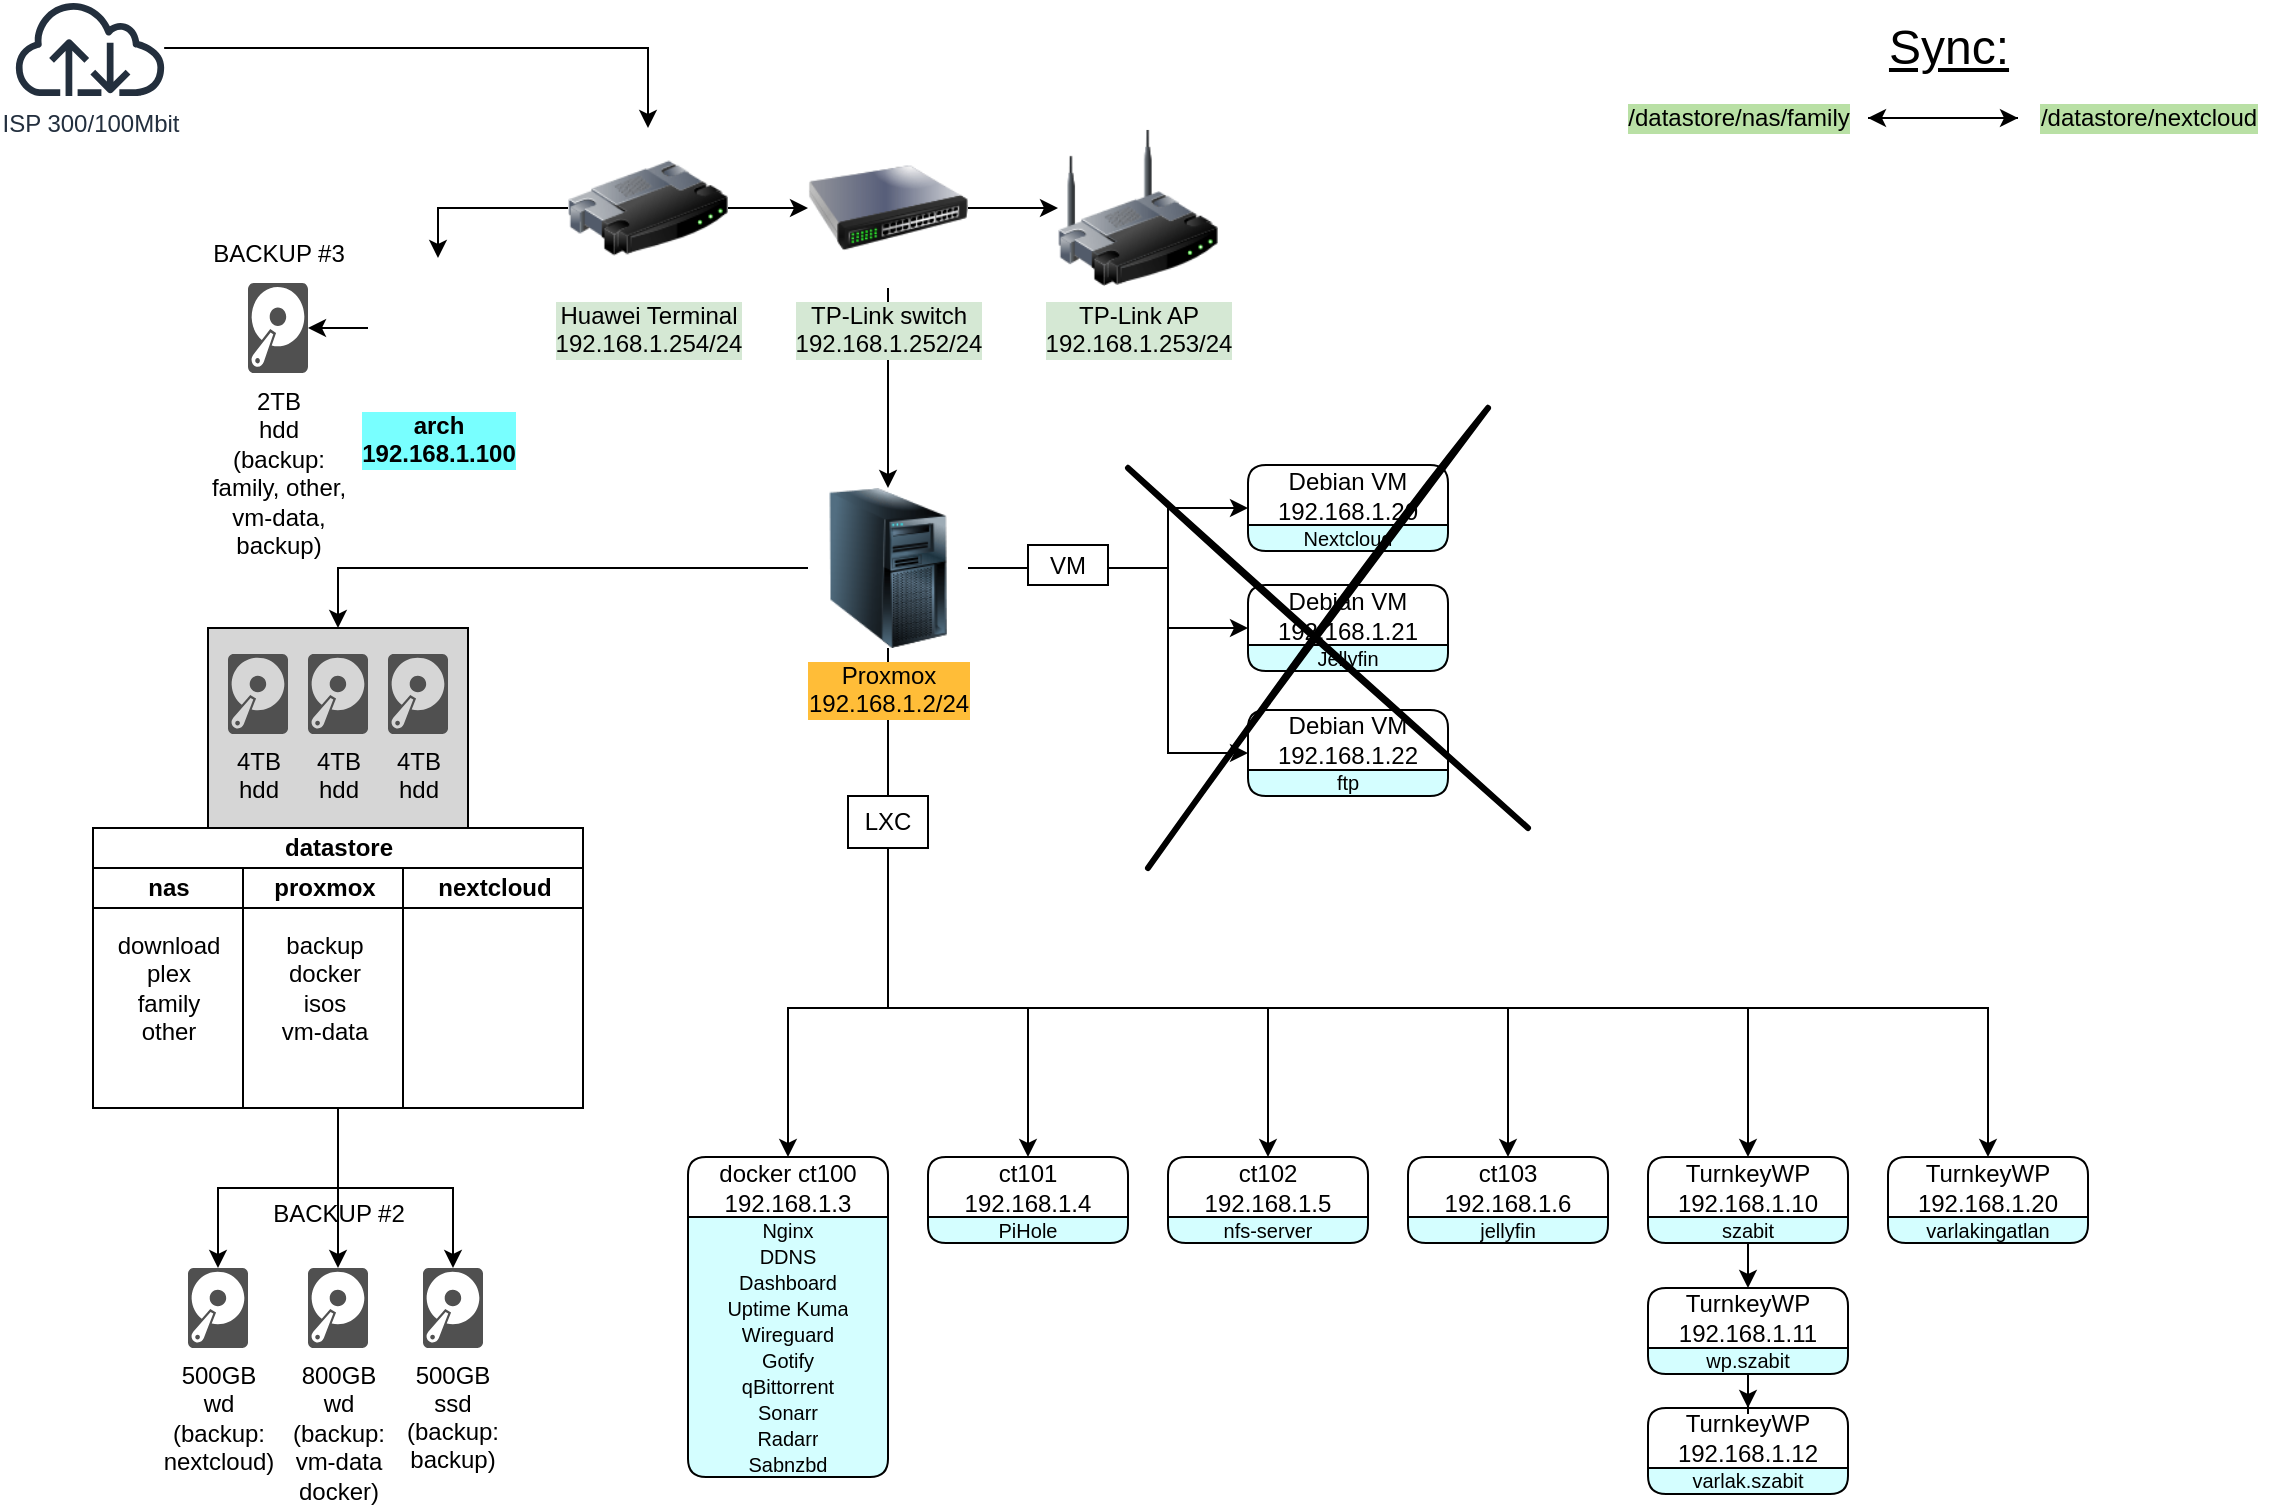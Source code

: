 <mxfile version="21.3.0" type="github">
  <diagram name="Page-1" id="GawN0sBzUaCXgQbSJTzt">
    <mxGraphModel dx="1434" dy="790" grid="1" gridSize="10" guides="1" tooltips="1" connect="1" arrows="1" fold="1" page="1" pageScale="1" pageWidth="1169" pageHeight="827" math="0" shadow="0">
      <root>
        <mxCell id="0" />
        <mxCell id="1" parent="0" />
        <mxCell id="Fs72LVVjV9bSrvQO9REc-50" value="" style="rounded=0;whiteSpace=wrap;html=1;fillColor=#D6D6D6;direction=east;" parent="1" vertex="1">
          <mxGeometry x="120" y="330" width="130" height="100" as="geometry" />
        </mxCell>
        <mxCell id="Fs72LVVjV9bSrvQO9REc-9" value="&lt;div&gt;4TB&lt;/div&gt;&lt;div&gt;hdd&lt;br&gt;&lt;/div&gt;" style="sketch=0;pointerEvents=1;shadow=0;dashed=0;html=1;strokeColor=none;fillColor=#505050;labelPosition=center;verticalLabelPosition=bottom;verticalAlign=top;outlineConnect=0;align=center;shape=mxgraph.office.devices.hard_disk;direction=east;" parent="1" vertex="1">
          <mxGeometry x="130" y="343" width="30" height="40" as="geometry" />
        </mxCell>
        <mxCell id="Fs72LVVjV9bSrvQO9REc-11" value="&lt;div&gt;4TB&lt;/div&gt;&lt;div&gt;hdd&lt;br&gt;&lt;/div&gt;" style="sketch=0;pointerEvents=1;shadow=0;dashed=0;html=1;strokeColor=none;fillColor=#505050;labelPosition=center;verticalLabelPosition=bottom;verticalAlign=top;outlineConnect=0;align=center;shape=mxgraph.office.devices.hard_disk;direction=east;" parent="1" vertex="1">
          <mxGeometry x="170" y="343" width="30" height="40" as="geometry" />
        </mxCell>
        <mxCell id="Fs72LVVjV9bSrvQO9REc-12" value="&lt;div&gt;4TB&lt;/div&gt;&lt;div&gt;hdd&lt;/div&gt;" style="sketch=0;pointerEvents=1;shadow=0;dashed=0;html=1;strokeColor=none;fillColor=#505050;labelPosition=center;verticalLabelPosition=bottom;verticalAlign=top;outlineConnect=0;align=center;shape=mxgraph.office.devices.hard_disk;direction=east;" parent="1" vertex="1">
          <mxGeometry x="210" y="343" width="30" height="40" as="geometry" />
        </mxCell>
        <mxCell id="Fs72LVVjV9bSrvQO9REc-13" value="500GB&#xa;ssd &#xa;(backup:&#xa;backup)" style="sketch=0;pointerEvents=1;shadow=0;dashed=0;strokeColor=none;fillColor=#505050;labelPosition=center;verticalLabelPosition=bottom;verticalAlign=top;outlineConnect=0;align=center;shape=mxgraph.office.devices.hard_disk;direction=east;" parent="1" vertex="1">
          <mxGeometry x="227.5" y="650" width="30" height="40" as="geometry" />
        </mxCell>
        <mxCell id="Fs72LVVjV9bSrvQO9REc-14" value="&lt;div&gt;500GB&lt;/div&gt;&lt;div&gt;wd&lt;br&gt;&lt;/div&gt;&lt;div&gt;(backup: &lt;br&gt;&lt;/div&gt;&lt;div&gt;nextcloud)&lt;br&gt;&lt;/div&gt;" style="sketch=0;pointerEvents=1;shadow=0;dashed=0;html=1;strokeColor=none;fillColor=#505050;labelPosition=center;verticalLabelPosition=bottom;verticalAlign=top;outlineConnect=0;align=center;shape=mxgraph.office.devices.hard_disk;" parent="1" vertex="1">
          <mxGeometry x="110" y="650" width="30" height="40" as="geometry" />
        </mxCell>
        <mxCell id="fxr6Ct1nMl8JVyecD1b2-149" style="edgeStyle=orthogonalEdgeStyle;rounded=0;orthogonalLoop=1;jettySize=auto;html=1;" parent="1" source="Fs72LVVjV9bSrvQO9REc-26" target="Fs72LVVjV9bSrvQO9REc-14" edge="1">
          <mxGeometry relative="1" as="geometry" />
        </mxCell>
        <mxCell id="fxr6Ct1nMl8JVyecD1b2-150" style="edgeStyle=orthogonalEdgeStyle;rounded=0;orthogonalLoop=1;jettySize=auto;html=1;" parent="1" source="Fs72LVVjV9bSrvQO9REc-26" target="Fs72LVVjV9bSrvQO9REc-13" edge="1">
          <mxGeometry relative="1" as="geometry" />
        </mxCell>
        <mxCell id="fxr6Ct1nMl8JVyecD1b2-151" style="edgeStyle=orthogonalEdgeStyle;rounded=0;orthogonalLoop=1;jettySize=auto;html=1;" parent="1" source="Fs72LVVjV9bSrvQO9REc-26" target="tln2pNOTJKCZgoth8Ehh-34" edge="1">
          <mxGeometry relative="1" as="geometry" />
        </mxCell>
        <mxCell id="Fs72LVVjV9bSrvQO9REc-26" value="datastore" style="swimlane;childLayout=stackLayout;resizeParent=1;resizeParentMax=0;startSize=20;html=1;direction=east;" parent="1" vertex="1">
          <mxGeometry x="62.5" y="430" width="245.0" height="140" as="geometry" />
        </mxCell>
        <mxCell id="Fs72LVVjV9bSrvQO9REc-27" value="nas" style="swimlane;startSize=20;html=1;direction=east;" parent="Fs72LVVjV9bSrvQO9REc-26" vertex="1">
          <mxGeometry y="20" width="75.0" height="120" as="geometry" />
        </mxCell>
        <mxCell id="Fs72LVVjV9bSrvQO9REc-32" value="&lt;div&gt;download&lt;/div&gt;&lt;div&gt;plex&lt;/div&gt;&lt;div&gt;family&lt;/div&gt;&lt;div&gt;other&lt;br&gt;&lt;/div&gt;" style="text;html=1;align=center;verticalAlign=middle;resizable=0;points=[];autosize=1;strokeColor=none;fillColor=none;" parent="Fs72LVVjV9bSrvQO9REc-27" vertex="1">
          <mxGeometry x="2.5" y="25" width="70" height="70" as="geometry" />
        </mxCell>
        <mxCell id="Fs72LVVjV9bSrvQO9REc-28" value="proxmox" style="swimlane;startSize=20;html=1;direction=east;" parent="Fs72LVVjV9bSrvQO9REc-26" vertex="1">
          <mxGeometry x="75.0" y="20" width="80" height="120" as="geometry">
            <mxRectangle x="75.0" y="20" width="40" height="160" as="alternateBounds" />
          </mxGeometry>
        </mxCell>
        <mxCell id="Fs72LVVjV9bSrvQO9REc-31" value="&lt;div&gt;backup&lt;/div&gt;&lt;div&gt;docker&lt;/div&gt;&lt;div&gt;isos&lt;/div&gt;&lt;div&gt;vm-data&lt;br&gt;&lt;/div&gt;" style="text;html=1;align=center;verticalAlign=middle;resizable=0;points=[];autosize=1;strokeColor=none;fillColor=none;" parent="Fs72LVVjV9bSrvQO9REc-28" vertex="1">
          <mxGeometry x="5.0" y="25" width="70" height="70" as="geometry" />
        </mxCell>
        <mxCell id="Fs72LVVjV9bSrvQO9REc-29" value="nextcloud" style="swimlane;startSize=20;html=1;direction=east;" parent="Fs72LVVjV9bSrvQO9REc-26" vertex="1">
          <mxGeometry x="155.0" y="20" width="90" height="120" as="geometry">
            <mxRectangle x="240" y="20" width="40" height="160" as="alternateBounds" />
          </mxGeometry>
        </mxCell>
        <mxCell id="Fs72LVVjV9bSrvQO9REc-48" value="&lt;div&gt;2TB&lt;/div&gt;&lt;div&gt;hdd&lt;br&gt;&lt;/div&gt;&lt;div&gt;(backup:&lt;/div&gt;&lt;div&gt;family, other,&lt;/div&gt;&lt;div&gt;vm-data,&lt;/div&gt;&lt;div&gt;backup)&lt;br&gt;&lt;/div&gt;" style="sketch=0;pointerEvents=1;shadow=0;dashed=0;html=1;strokeColor=none;fillColor=#505050;labelPosition=center;verticalLabelPosition=bottom;verticalAlign=top;outlineConnect=0;align=center;shape=mxgraph.office.devices.hard_disk;" parent="1" vertex="1">
          <mxGeometry x="140" y="157.5" width="30" height="45" as="geometry" />
        </mxCell>
        <mxCell id="tln2pNOTJKCZgoth8Ehh-21" style="edgeStyle=orthogonalEdgeStyle;rounded=0;orthogonalLoop=1;jettySize=auto;html=1;entryX=0.5;entryY=0;entryDx=0;entryDy=0;" parent="1" source="tln2pNOTJKCZgoth8Ehh-8" target="tln2pNOTJKCZgoth8Ehh-18" edge="1">
          <mxGeometry relative="1" as="geometry">
            <mxPoint x="680" y="180" as="targetPoint" />
          </mxGeometry>
        </mxCell>
        <mxCell id="tln2pNOTJKCZgoth8Ehh-56" style="edgeStyle=orthogonalEdgeStyle;rounded=0;orthogonalLoop=1;jettySize=auto;html=1;entryX=0;entryY=0.5;entryDx=0;entryDy=0;" parent="1" source="tln2pNOTJKCZgoth8Ehh-8" target="tln2pNOTJKCZgoth8Ehh-10" edge="1">
          <mxGeometry relative="1" as="geometry" />
        </mxCell>
        <mxCell id="tln2pNOTJKCZgoth8Ehh-8" value="&lt;div&gt;Huawei Terminal&lt;/div&gt;&lt;div&gt;192.168.1.254/24&lt;br&gt;&lt;/div&gt;" style="image;html=1;image=img/lib/clip_art/networking/Router_128x128.png;labelBackgroundColor=#D5E8D4;" parent="1" vertex="1">
          <mxGeometry x="300" y="80" width="80" height="80" as="geometry" />
        </mxCell>
        <mxCell id="tln2pNOTJKCZgoth8Ehh-24" style="edgeStyle=orthogonalEdgeStyle;rounded=0;orthogonalLoop=1;jettySize=auto;html=1;" parent="1" source="tln2pNOTJKCZgoth8Ehh-10" target="tln2pNOTJKCZgoth8Ehh-15" edge="1">
          <mxGeometry relative="1" as="geometry" />
        </mxCell>
        <mxCell id="tln2pNOTJKCZgoth8Ehh-9" value="&lt;div&gt;TP-Link AP&lt;/div&gt;&lt;div&gt;192.168.1.253/24&lt;br&gt;&lt;/div&gt;" style="image;html=1;image=img/lib/clip_art/networking/Wireless_Router_128x128.png;labelBackgroundColor=#D5E8D4;" parent="1" vertex="1">
          <mxGeometry x="545" y="80" width="80" height="80" as="geometry" />
        </mxCell>
        <mxCell id="tln2pNOTJKCZgoth8Ehh-58" style="edgeStyle=orthogonalEdgeStyle;rounded=0;orthogonalLoop=1;jettySize=auto;html=1;entryX=0;entryY=0.5;entryDx=0;entryDy=0;" parent="1" source="tln2pNOTJKCZgoth8Ehh-10" target="tln2pNOTJKCZgoth8Ehh-9" edge="1">
          <mxGeometry relative="1" as="geometry" />
        </mxCell>
        <mxCell id="tln2pNOTJKCZgoth8Ehh-10" value="&lt;div&gt;TP-Link switch&lt;/div&gt;&lt;div&gt;192.168.1.252/24&lt;br&gt;&lt;/div&gt;" style="image;html=1;image=img/lib/clip_art/networking/Switch_128x128.png;labelBackgroundColor=#D5E8D4;" parent="1" vertex="1">
          <mxGeometry x="420" y="80" width="80" height="80" as="geometry" />
        </mxCell>
        <mxCell id="tln2pNOTJKCZgoth8Ehh-25" style="edgeStyle=orthogonalEdgeStyle;rounded=0;orthogonalLoop=1;jettySize=auto;html=1;entryX=0.5;entryY=0;entryDx=0;entryDy=0;" parent="1" source="tln2pNOTJKCZgoth8Ehh-15" target="Fs72LVVjV9bSrvQO9REc-50" edge="1">
          <mxGeometry relative="1" as="geometry">
            <Array as="points">
              <mxPoint x="185" y="300" />
            </Array>
          </mxGeometry>
        </mxCell>
        <mxCell id="fxr6Ct1nMl8JVyecD1b2-109" style="edgeStyle=orthogonalEdgeStyle;rounded=0;orthogonalLoop=1;jettySize=auto;html=1;entryX=0.5;entryY=0;entryDx=0;entryDy=0;" parent="1" source="tln2pNOTJKCZgoth8Ehh-15" target="fxr6Ct1nMl8JVyecD1b2-2" edge="1">
          <mxGeometry relative="1" as="geometry">
            <Array as="points">
              <mxPoint x="460" y="520" />
              <mxPoint x="410" y="520" />
            </Array>
          </mxGeometry>
        </mxCell>
        <mxCell id="fxr6Ct1nMl8JVyecD1b2-110" style="edgeStyle=orthogonalEdgeStyle;rounded=0;orthogonalLoop=1;jettySize=auto;html=1;entryX=0.5;entryY=0;entryDx=0;entryDy=0;" parent="1" source="tln2pNOTJKCZgoth8Ehh-15" target="fxr6Ct1nMl8JVyecD1b2-100" edge="1">
          <mxGeometry relative="1" as="geometry">
            <Array as="points">
              <mxPoint x="460" y="520" />
              <mxPoint x="530" y="520" />
            </Array>
          </mxGeometry>
        </mxCell>
        <mxCell id="fxr6Ct1nMl8JVyecD1b2-111" style="edgeStyle=orthogonalEdgeStyle;rounded=0;orthogonalLoop=1;jettySize=auto;html=1;entryX=0.5;entryY=0;entryDx=0;entryDy=0;" parent="1" source="tln2pNOTJKCZgoth8Ehh-15" target="fxr6Ct1nMl8JVyecD1b2-87" edge="1">
          <mxGeometry relative="1" as="geometry">
            <Array as="points">
              <mxPoint x="460" y="520" />
              <mxPoint x="650" y="520" />
            </Array>
          </mxGeometry>
        </mxCell>
        <mxCell id="fxr6Ct1nMl8JVyecD1b2-112" style="edgeStyle=orthogonalEdgeStyle;rounded=0;orthogonalLoop=1;jettySize=auto;html=1;entryX=0.5;entryY=0;entryDx=0;entryDy=0;" parent="1" source="fxr6Ct1nMl8JVyecD1b2-122" target="fxr6Ct1nMl8JVyecD1b2-68" edge="1">
          <mxGeometry relative="1" as="geometry">
            <Array as="points">
              <mxPoint x="460" y="520" />
              <mxPoint x="890" y="520" />
            </Array>
          </mxGeometry>
        </mxCell>
        <mxCell id="fxr6Ct1nMl8JVyecD1b2-126" style="edgeStyle=orthogonalEdgeStyle;rounded=0;orthogonalLoop=1;jettySize=auto;html=1;entryX=0.5;entryY=0;entryDx=0;entryDy=0;" parent="1" source="tln2pNOTJKCZgoth8Ehh-15" target="fxr6Ct1nMl8JVyecD1b2-72" edge="1">
          <mxGeometry relative="1" as="geometry">
            <Array as="points">
              <mxPoint x="460" y="520" />
              <mxPoint x="1010" y="520" />
            </Array>
          </mxGeometry>
        </mxCell>
        <mxCell id="fxr6Ct1nMl8JVyecD1b2-130" style="edgeStyle=orthogonalEdgeStyle;rounded=0;orthogonalLoop=1;jettySize=auto;html=1;entryX=0;entryY=0.5;entryDx=0;entryDy=0;" parent="1" source="tln2pNOTJKCZgoth8Ehh-15" target="fxr6Ct1nMl8JVyecD1b2-116" edge="1">
          <mxGeometry relative="1" as="geometry">
            <Array as="points">
              <mxPoint x="600" y="300" />
              <mxPoint x="600" y="270" />
            </Array>
          </mxGeometry>
        </mxCell>
        <mxCell id="fxr6Ct1nMl8JVyecD1b2-131" style="edgeStyle=orthogonalEdgeStyle;rounded=0;orthogonalLoop=1;jettySize=auto;html=1;entryX=0;entryY=0.5;entryDx=0;entryDy=0;" parent="1" source="tln2pNOTJKCZgoth8Ehh-15" target="fxr6Ct1nMl8JVyecD1b2-42" edge="1">
          <mxGeometry relative="1" as="geometry">
            <Array as="points">
              <mxPoint x="600" y="300" />
              <mxPoint x="600" y="330" />
            </Array>
          </mxGeometry>
        </mxCell>
        <mxCell id="fxr6Ct1nMl8JVyecD1b2-141" style="edgeStyle=orthogonalEdgeStyle;rounded=0;orthogonalLoop=1;jettySize=auto;html=1;entryX=0;entryY=0.5;entryDx=0;entryDy=0;" parent="1" source="tln2pNOTJKCZgoth8Ehh-15" target="fxr6Ct1nMl8JVyecD1b2-138" edge="1">
          <mxGeometry relative="1" as="geometry">
            <Array as="points">
              <mxPoint x="600" y="300" />
              <mxPoint x="600" y="393" />
            </Array>
          </mxGeometry>
        </mxCell>
        <mxCell id="hygX6IKFytHFEAlB1i6J-7" style="edgeStyle=orthogonalEdgeStyle;rounded=0;orthogonalLoop=1;jettySize=auto;html=1;entryX=0.5;entryY=0;entryDx=0;entryDy=0;" edge="1" parent="1" source="tln2pNOTJKCZgoth8Ehh-15" target="hygX6IKFytHFEAlB1i6J-4">
          <mxGeometry relative="1" as="geometry">
            <Array as="points">
              <mxPoint x="460" y="520" />
              <mxPoint x="770" y="520" />
            </Array>
          </mxGeometry>
        </mxCell>
        <mxCell id="tln2pNOTJKCZgoth8Ehh-15" value="&lt;div&gt;Proxmox&lt;/div&gt;&lt;div&gt;192.168.1.2/24&lt;br&gt;&lt;/div&gt;" style="image;html=1;image=img/lib/clip_art/computers/Server_Tower_128x128.png;labelBackgroundColor=#FFBD38;" parent="1" vertex="1">
          <mxGeometry x="420" y="260" width="80" height="80" as="geometry" />
        </mxCell>
        <mxCell id="tln2pNOTJKCZgoth8Ehh-39" value="" style="edgeStyle=orthogonalEdgeStyle;rounded=0;orthogonalLoop=1;jettySize=auto;html=1;" parent="1" source="tln2pNOTJKCZgoth8Ehh-18" target="Fs72LVVjV9bSrvQO9REc-48" edge="1">
          <mxGeometry relative="1" as="geometry" />
        </mxCell>
        <mxCell id="tln2pNOTJKCZgoth8Ehh-18" value="&lt;div&gt;&lt;b&gt;arch&lt;/b&gt;&lt;/div&gt;&lt;div&gt;&lt;b&gt;192.168.1.100&lt;br&gt;&lt;/b&gt;&lt;/div&gt;" style="shape=image;html=1;verticalAlign=top;verticalLabelPosition=bottom;labelBackgroundColor=#78FFFF;imageAspect=0;aspect=fixed;image=https://cdn0.iconfinder.com/data/icons/icons-unleashed-vol1/128/-desktop.png" parent="1" vertex="1">
          <mxGeometry x="200" y="145" width="70" height="70" as="geometry" />
        </mxCell>
        <mxCell id="tln2pNOTJKCZgoth8Ehh-34" value="&lt;div&gt;800GB&lt;/div&gt;&lt;div&gt;wd&lt;/div&gt;&lt;div&gt;(backup:&lt;/div&gt;&lt;div&gt;vm-data&lt;/div&gt;&lt;div&gt;docker)&lt;br&gt;&lt;/div&gt;" style="sketch=0;pointerEvents=1;shadow=0;dashed=0;html=1;strokeColor=none;fillColor=#505050;labelPosition=center;verticalLabelPosition=bottom;verticalAlign=top;outlineConnect=0;align=center;shape=mxgraph.office.devices.hard_disk;" parent="1" vertex="1">
          <mxGeometry x="170" y="650" width="30" height="40" as="geometry" />
        </mxCell>
        <mxCell id="tln2pNOTJKCZgoth8Ehh-45" value="BACKUP #2" style="text;html=1;align=center;verticalAlign=middle;resizable=0;points=[];autosize=1;strokeColor=none;fillColor=none;" parent="1" vertex="1">
          <mxGeometry x="140" y="607.5" width="90" height="30" as="geometry" />
        </mxCell>
        <mxCell id="tln2pNOTJKCZgoth8Ehh-46" value="BACKUP #3" style="text;html=1;align=center;verticalAlign=middle;resizable=0;points=[];autosize=1;strokeColor=none;fillColor=none;textDirection=ltr;rotation=0;" parent="1" vertex="1">
          <mxGeometry x="110" y="127.5" width="90" height="30" as="geometry" />
        </mxCell>
        <mxCell id="tln2pNOTJKCZgoth8Ehh-51" value="&lt;div style=&quot;font-size: 24px;&quot;&gt;Sync:&lt;/div&gt;" style="text;html=1;align=center;verticalAlign=middle;resizable=0;points=[];autosize=1;strokeColor=none;fillColor=none;fontSize=24;fontStyle=4" parent="1" vertex="1">
          <mxGeometry x="950" y="20" width="80" height="40" as="geometry" />
        </mxCell>
        <mxCell id="tln2pNOTJKCZgoth8Ehh-54" value="" style="edgeStyle=orthogonalEdgeStyle;rounded=0;orthogonalLoop=1;jettySize=auto;html=1;" parent="1" source="tln2pNOTJKCZgoth8Ehh-52" target="tln2pNOTJKCZgoth8Ehh-53" edge="1">
          <mxGeometry relative="1" as="geometry" />
        </mxCell>
        <mxCell id="tln2pNOTJKCZgoth8Ehh-52" value="/datastore/nas/family" style="text;align=center;verticalAlign=middle;resizable=0;points=[];autosize=1;strokeColor=none;fillColor=none;labelBackgroundColor=#B9E0A5;labelBorderColor=none;html=1;" parent="1" vertex="1">
          <mxGeometry x="820" y="60" width="130" height="30" as="geometry" />
        </mxCell>
        <mxCell id="tln2pNOTJKCZgoth8Ehh-55" style="edgeStyle=orthogonalEdgeStyle;rounded=0;orthogonalLoop=1;jettySize=auto;html=1;" parent="1" source="tln2pNOTJKCZgoth8Ehh-53" target="tln2pNOTJKCZgoth8Ehh-52" edge="1">
          <mxGeometry relative="1" as="geometry" />
        </mxCell>
        <mxCell id="tln2pNOTJKCZgoth8Ehh-53" value="/datastore/nextcloud" style="text;html=1;align=center;verticalAlign=middle;resizable=0;points=[];autosize=1;strokeColor=none;fillColor=none;fontColor=#000000;labelBackgroundColor=#B9E0A5;" parent="1" vertex="1">
          <mxGeometry x="1025" y="60" width="130" height="30" as="geometry" />
        </mxCell>
        <mxCell id="fxr6Ct1nMl8JVyecD1b2-2" value="&lt;div style=&quot;&quot;&gt;docker ct100&lt;br&gt;&lt;/div&gt;&lt;div style=&quot;&quot;&gt;&lt;font style=&quot;font-size: 12px;&quot;&gt;192.168.1.3&lt;font style=&quot;font-size: 12px;&quot;&gt;&lt;br&gt;&lt;/font&gt;&lt;/font&gt;&lt;/div&gt;" style="swimlane;fontStyle=0;childLayout=stackLayout;horizontal=1;startSize=30;horizontalStack=0;resizeParent=1;resizeParentMax=0;resizeLast=0;collapsible=1;marginBottom=0;whiteSpace=wrap;html=1;labelBackgroundColor=none;labelBorderColor=none;swimlaneLine=1;strokeColor=default;rounded=1;swimlaneFillColor=#D4FEFF;fillColor=none;glass=0;shadow=0;arcSize=10;" parent="1" vertex="1">
          <mxGeometry x="360" y="594.5" width="100" height="160" as="geometry">
            <mxRectangle x="360" y="594.5" width="100" height="30" as="alternateBounds" />
          </mxGeometry>
        </mxCell>
        <mxCell id="fxr6Ct1nMl8JVyecD1b2-3" value="Nginx" style="text;strokeColor=none;fillColor=none;align=center;verticalAlign=top;spacingLeft=4;spacingRight=4;overflow=hidden;points=[[0,0.5],[1,0.5]];portConstraint=eastwest;rotatable=0;fontSize=10;horizontal=1;labelPosition=center;verticalLabelPosition=top;html=1;whiteSpace=wrap;spacing=9;" parent="fxr6Ct1nMl8JVyecD1b2-2" vertex="1">
          <mxGeometry y="30" width="100" height="13" as="geometry" />
        </mxCell>
        <mxCell id="fxr6Ct1nMl8JVyecD1b2-26" value="DDNS" style="text;strokeColor=none;fillColor=none;align=center;verticalAlign=top;spacingLeft=4;spacingRight=4;overflow=hidden;points=[[0,0.5],[1,0.5]];portConstraint=eastwest;rotatable=0;fontSize=10;horizontal=1;labelPosition=center;verticalLabelPosition=top;html=1;whiteSpace=wrap;spacing=9;" parent="fxr6Ct1nMl8JVyecD1b2-2" vertex="1">
          <mxGeometry y="43" width="100" height="13" as="geometry" />
        </mxCell>
        <mxCell id="fxr6Ct1nMl8JVyecD1b2-21" value="Dashboard" style="text;strokeColor=none;fillColor=none;align=center;verticalAlign=top;spacingLeft=4;spacingRight=4;overflow=hidden;points=[[0,0.5],[1,0.5]];portConstraint=eastwest;rotatable=0;fontSize=10;horizontal=1;labelPosition=center;verticalLabelPosition=top;html=1;whiteSpace=wrap;spacing=9;" parent="fxr6Ct1nMl8JVyecD1b2-2" vertex="1">
          <mxGeometry y="56" width="100" height="13" as="geometry" />
        </mxCell>
        <mxCell id="fxr6Ct1nMl8JVyecD1b2-25" value="Uptime Kuma" style="text;strokeColor=none;fillColor=none;align=center;verticalAlign=top;spacingLeft=4;spacingRight=4;overflow=hidden;points=[[0,0.5],[1,0.5]];portConstraint=eastwest;rotatable=0;fontSize=10;horizontal=1;labelPosition=center;verticalLabelPosition=top;html=1;whiteSpace=wrap;spacing=9;" parent="fxr6Ct1nMl8JVyecD1b2-2" vertex="1">
          <mxGeometry y="69" width="100" height="13" as="geometry" />
        </mxCell>
        <mxCell id="fxr6Ct1nMl8JVyecD1b2-85" value="Wireguard" style="text;strokeColor=none;fillColor=none;align=center;verticalAlign=top;spacingLeft=4;spacingRight=4;overflow=hidden;points=[[0,0.5],[1,0.5]];portConstraint=eastwest;rotatable=0;fontSize=10;horizontal=1;labelPosition=center;verticalLabelPosition=top;html=1;whiteSpace=wrap;spacing=9;" parent="fxr6Ct1nMl8JVyecD1b2-2" vertex="1">
          <mxGeometry y="82" width="100" height="13" as="geometry" />
        </mxCell>
        <mxCell id="fxr6Ct1nMl8JVyecD1b2-24" value="Gotify" style="text;strokeColor=none;fillColor=none;align=center;verticalAlign=top;spacingLeft=4;spacingRight=4;overflow=hidden;points=[[0,0.5],[1,0.5]];portConstraint=eastwest;rotatable=0;fontSize=10;horizontal=1;labelPosition=center;verticalLabelPosition=top;html=1;whiteSpace=wrap;spacing=9;" parent="fxr6Ct1nMl8JVyecD1b2-2" vertex="1">
          <mxGeometry y="95" width="100" height="13" as="geometry" />
        </mxCell>
        <mxCell id="fxr6Ct1nMl8JVyecD1b2-37" value="qBittorrent" style="text;strokeColor=none;fillColor=none;align=center;verticalAlign=top;spacingLeft=4;spacingRight=4;overflow=hidden;points=[[0,0.5],[1,0.5]];portConstraint=eastwest;rotatable=0;fontSize=10;horizontal=1;labelPosition=center;verticalLabelPosition=top;html=1;whiteSpace=wrap;spacing=9;" parent="fxr6Ct1nMl8JVyecD1b2-2" vertex="1">
          <mxGeometry y="108" width="100" height="13" as="geometry" />
        </mxCell>
        <mxCell id="fxr6Ct1nMl8JVyecD1b2-84" value="Sonarr" style="text;strokeColor=none;fillColor=none;align=center;verticalAlign=top;spacingLeft=4;spacingRight=4;overflow=hidden;points=[[0,0.5],[1,0.5]];portConstraint=eastwest;rotatable=0;fontSize=10;horizontal=1;labelPosition=center;verticalLabelPosition=top;html=1;whiteSpace=wrap;spacing=9;" parent="fxr6Ct1nMl8JVyecD1b2-2" vertex="1">
          <mxGeometry y="121" width="100" height="13" as="geometry" />
        </mxCell>
        <mxCell id="fxr6Ct1nMl8JVyecD1b2-78" value="Radarr" style="text;strokeColor=none;fillColor=none;align=center;verticalAlign=top;spacingLeft=4;spacingRight=4;overflow=hidden;points=[[0,0.5],[1,0.5]];portConstraint=eastwest;rotatable=0;fontSize=10;horizontal=1;labelPosition=center;verticalLabelPosition=top;html=1;whiteSpace=wrap;spacing=9;" parent="fxr6Ct1nMl8JVyecD1b2-2" vertex="1">
          <mxGeometry y="134" width="100" height="13" as="geometry" />
        </mxCell>
        <mxCell id="fxr6Ct1nMl8JVyecD1b2-79" value="Sabnzbd" style="text;strokeColor=none;fillColor=none;align=center;verticalAlign=top;spacingLeft=4;spacingRight=4;overflow=hidden;points=[[0,0.5],[1,0.5]];portConstraint=eastwest;rotatable=0;fontSize=10;horizontal=1;labelPosition=center;verticalLabelPosition=top;html=1;whiteSpace=wrap;spacing=9;" parent="fxr6Ct1nMl8JVyecD1b2-2" vertex="1">
          <mxGeometry y="147" width="100" height="13" as="geometry" />
        </mxCell>
        <mxCell id="fxr6Ct1nMl8JVyecD1b2-42" value="&lt;div&gt;Debian VM&lt;/div&gt;192.168.1.21" style="swimlane;fontStyle=0;childLayout=stackLayout;horizontal=1;startSize=30;horizontalStack=0;resizeParent=1;resizeParentMax=0;resizeLast=0;collapsible=1;marginBottom=0;whiteSpace=wrap;html=1;labelBackgroundColor=none;labelBorderColor=none;swimlaneLine=1;strokeColor=default;rounded=1;swimlaneFillColor=#D4FEFF;fillColor=none;glass=0;shadow=0;arcSize=10;" parent="1" vertex="1">
          <mxGeometry x="640" y="308.5" width="100" height="43" as="geometry">
            <mxRectangle x="920" y="280" width="100" height="30" as="alternateBounds" />
          </mxGeometry>
        </mxCell>
        <mxCell id="fxr6Ct1nMl8JVyecD1b2-66" value="Jellyfin" style="text;strokeColor=none;fillColor=none;align=center;verticalAlign=top;spacingLeft=4;spacingRight=4;overflow=hidden;points=[[0,0.5],[1,0.5]];portConstraint=eastwest;rotatable=0;fontSize=10;horizontal=1;labelPosition=center;verticalLabelPosition=top;html=1;whiteSpace=wrap;spacing=9;" parent="fxr6Ct1nMl8JVyecD1b2-42" vertex="1">
          <mxGeometry y="30" width="100" height="13" as="geometry" />
        </mxCell>
        <mxCell id="fxr6Ct1nMl8JVyecD1b2-134" value="" style="edgeStyle=orthogonalEdgeStyle;rounded=0;orthogonalLoop=1;jettySize=auto;html=1;" parent="1" source="fxr6Ct1nMl8JVyecD1b2-68" target="fxr6Ct1nMl8JVyecD1b2-132" edge="1">
          <mxGeometry relative="1" as="geometry" />
        </mxCell>
        <mxCell id="fxr6Ct1nMl8JVyecD1b2-68" value="&lt;div&gt;TurnkeyWP&lt;/div&gt;&lt;div&gt;192.168.1.10&lt;br&gt;&lt;/div&gt;" style="swimlane;fontStyle=0;childLayout=stackLayout;horizontal=1;startSize=30;horizontalStack=0;resizeParent=1;resizeParentMax=0;resizeLast=0;collapsible=1;marginBottom=0;whiteSpace=wrap;html=1;labelBackgroundColor=none;labelBorderColor=none;swimlaneLine=1;strokeColor=default;rounded=1;swimlaneFillColor=#D4FEFF;fillColor=none;glass=0;shadow=0;arcSize=10;" parent="1" vertex="1">
          <mxGeometry x="840" y="594.5" width="100" height="43" as="geometry">
            <mxRectangle x="480" y="594.5" width="100" height="30" as="alternateBounds" />
          </mxGeometry>
        </mxCell>
        <mxCell id="fxr6Ct1nMl8JVyecD1b2-70" value="szabit" style="text;strokeColor=none;fillColor=none;align=center;verticalAlign=top;spacingLeft=4;spacingRight=4;overflow=hidden;points=[[0,0.5],[1,0.5]];portConstraint=eastwest;rotatable=0;fontSize=10;horizontal=1;labelPosition=center;verticalLabelPosition=top;html=1;whiteSpace=wrap;spacing=9;" parent="fxr6Ct1nMl8JVyecD1b2-68" vertex="1">
          <mxGeometry y="30" width="100" height="13" as="geometry" />
        </mxCell>
        <mxCell id="fxr6Ct1nMl8JVyecD1b2-72" value="&lt;div&gt;TurnkeyWP&lt;/div&gt;&lt;div&gt;192.168.1.20&lt;br&gt;&lt;/div&gt;" style="swimlane;fontStyle=0;childLayout=stackLayout;horizontal=1;startSize=30;horizontalStack=0;resizeParent=1;resizeParentMax=0;resizeLast=0;collapsible=1;marginBottom=0;whiteSpace=wrap;html=1;labelBackgroundColor=none;labelBorderColor=none;swimlaneLine=1;strokeColor=default;rounded=1;swimlaneFillColor=#D4FEFF;fillColor=none;glass=0;shadow=0;arcSize=10;" parent="1" vertex="1">
          <mxGeometry x="960" y="594.5" width="100" height="43" as="geometry">
            <mxRectangle x="600" y="594.5" width="100" height="30" as="alternateBounds" />
          </mxGeometry>
        </mxCell>
        <mxCell id="fxr6Ct1nMl8JVyecD1b2-73" value="varlakingatlan" style="text;strokeColor=none;fillColor=none;align=center;verticalAlign=top;spacingLeft=4;spacingRight=4;overflow=hidden;points=[[0,0.5],[1,0.5]];portConstraint=eastwest;rotatable=0;fontSize=10;horizontal=1;labelPosition=center;verticalLabelPosition=top;html=1;whiteSpace=wrap;spacing=9;" parent="fxr6Ct1nMl8JVyecD1b2-72" vertex="1">
          <mxGeometry y="30" width="100" height="13" as="geometry" />
        </mxCell>
        <mxCell id="fxr6Ct1nMl8JVyecD1b2-87" value="ct102&lt;div style=&quot;&quot;&gt;&lt;font style=&quot;font-size: 12px;&quot;&gt;192.168.1.5&lt;font style=&quot;font-size: 12px;&quot;&gt;&lt;br&gt;&lt;/font&gt;&lt;/font&gt;&lt;/div&gt;" style="swimlane;fontStyle=0;childLayout=stackLayout;horizontal=1;startSize=30;horizontalStack=0;resizeParent=1;resizeParentMax=0;resizeLast=0;collapsible=1;marginBottom=0;whiteSpace=wrap;html=1;labelBackgroundColor=none;labelBorderColor=none;swimlaneLine=1;strokeColor=default;rounded=1;swimlaneFillColor=#D4FEFF;fillColor=none;glass=0;shadow=0;arcSize=10;" parent="1" vertex="1">
          <mxGeometry x="600" y="594.5" width="100" height="43" as="geometry">
            <mxRectangle x="360" y="594.5" width="100" height="30" as="alternateBounds" />
          </mxGeometry>
        </mxCell>
        <mxCell id="fxr6Ct1nMl8JVyecD1b2-106" value="nfs-server" style="text;strokeColor=none;fillColor=none;align=center;verticalAlign=top;spacingLeft=4;spacingRight=4;overflow=hidden;points=[[0,0.5],[1,0.5]];portConstraint=eastwest;rotatable=0;fontSize=10;horizontal=1;labelPosition=center;verticalLabelPosition=top;html=1;whiteSpace=wrap;spacing=9;" parent="fxr6Ct1nMl8JVyecD1b2-87" vertex="1">
          <mxGeometry y="30" width="100" height="13" as="geometry" />
        </mxCell>
        <mxCell id="fxr6Ct1nMl8JVyecD1b2-100" value="ct101&lt;div style=&quot;&quot;&gt;&lt;font style=&quot;font-size: 12px;&quot;&gt;192.168.1.4&lt;font style=&quot;font-size: 12px;&quot;&gt;&lt;br&gt;&lt;/font&gt;&lt;/font&gt;&lt;/div&gt;" style="swimlane;fontStyle=0;childLayout=stackLayout;horizontal=1;startSize=30;horizontalStack=0;resizeParent=1;resizeParentMax=0;resizeLast=0;collapsible=1;marginBottom=0;whiteSpace=wrap;html=1;labelBackgroundColor=none;labelBorderColor=none;swimlaneLine=1;strokeColor=default;rounded=1;swimlaneFillColor=#D4FEFF;fillColor=none;glass=0;shadow=0;arcSize=10;" parent="1" vertex="1">
          <mxGeometry x="480" y="594.5" width="100" height="43" as="geometry">
            <mxRectangle x="360" y="594.5" width="100" height="30" as="alternateBounds" />
          </mxGeometry>
        </mxCell>
        <mxCell id="fxr6Ct1nMl8JVyecD1b2-76" value="PiHole" style="text;strokeColor=none;fillColor=none;align=center;verticalAlign=top;spacingLeft=4;spacingRight=4;overflow=hidden;points=[[0,0.5],[1,0.5]];portConstraint=eastwest;rotatable=0;fontSize=10;horizontal=1;labelPosition=center;verticalLabelPosition=top;html=1;whiteSpace=wrap;spacing=9;" parent="fxr6Ct1nMl8JVyecD1b2-100" vertex="1">
          <mxGeometry y="30" width="100" height="13" as="geometry" />
        </mxCell>
        <mxCell id="fxr6Ct1nMl8JVyecD1b2-115" style="edgeStyle=orthogonalEdgeStyle;rounded=0;orthogonalLoop=1;jettySize=auto;html=1;" parent="1" source="fxr6Ct1nMl8JVyecD1b2-114" target="tln2pNOTJKCZgoth8Ehh-8" edge="1">
          <mxGeometry relative="1" as="geometry" />
        </mxCell>
        <mxCell id="fxr6Ct1nMl8JVyecD1b2-114" value="ISP 300/100Mbit" style="sketch=0;outlineConnect=0;fontColor=#232F3E;gradientColor=none;fillColor=#232F3D;strokeColor=none;dashed=0;verticalLabelPosition=bottom;verticalAlign=top;align=center;html=1;fontSize=12;fontStyle=0;aspect=fixed;pointerEvents=1;shape=mxgraph.aws4.internet;" parent="1" vertex="1">
          <mxGeometry x="22" y="16" width="78" height="48" as="geometry" />
        </mxCell>
        <mxCell id="fxr6Ct1nMl8JVyecD1b2-116" value="&lt;div&gt;Debian VM&lt;/div&gt;192.168.1.20" style="swimlane;fontStyle=0;childLayout=stackLayout;horizontal=1;startSize=30;horizontalStack=0;resizeParent=1;resizeParentMax=0;resizeLast=0;collapsible=1;marginBottom=0;whiteSpace=wrap;html=1;labelBackgroundColor=none;labelBorderColor=none;swimlaneLine=1;strokeColor=default;rounded=1;swimlaneFillColor=#D4FEFF;fillColor=none;glass=0;shadow=0;arcSize=10;" parent="1" vertex="1">
          <mxGeometry x="640" y="248.5" width="100" height="43" as="geometry">
            <mxRectangle x="920" y="280" width="100" height="30" as="alternateBounds" />
          </mxGeometry>
        </mxCell>
        <mxCell id="fxr6Ct1nMl8JVyecD1b2-118" value="Nextcloud" style="text;strokeColor=none;fillColor=none;align=center;verticalAlign=top;spacingLeft=4;spacingRight=4;overflow=hidden;points=[[0,0.5],[1,0.5]];portConstraint=eastwest;rotatable=0;fontSize=10;horizontal=1;labelPosition=center;verticalLabelPosition=top;html=1;whiteSpace=wrap;spacing=9;" parent="fxr6Ct1nMl8JVyecD1b2-116" vertex="1">
          <mxGeometry y="30" width="100" height="13" as="geometry" />
        </mxCell>
        <mxCell id="fxr6Ct1nMl8JVyecD1b2-122" value="LXC" style="whiteSpace=wrap;html=1;" parent="1" vertex="1">
          <mxGeometry x="440" y="414" width="40" height="26" as="geometry" />
        </mxCell>
        <mxCell id="fxr6Ct1nMl8JVyecD1b2-124" value="VM" style="whiteSpace=wrap;html=1;" parent="1" vertex="1">
          <mxGeometry x="530" y="288.5" width="40" height="20" as="geometry" />
        </mxCell>
        <mxCell id="fxr6Ct1nMl8JVyecD1b2-137" value="" style="edgeStyle=orthogonalEdgeStyle;rounded=0;orthogonalLoop=1;jettySize=auto;html=1;" parent="1" source="fxr6Ct1nMl8JVyecD1b2-132" target="fxr6Ct1nMl8JVyecD1b2-135" edge="1">
          <mxGeometry relative="1" as="geometry" />
        </mxCell>
        <mxCell id="fxr6Ct1nMl8JVyecD1b2-132" value="&lt;div&gt;TurnkeyWP&lt;/div&gt;&lt;div&gt;192.168.1.11&lt;/div&gt;" style="swimlane;fontStyle=0;childLayout=stackLayout;horizontal=1;startSize=30;horizontalStack=0;resizeParent=1;resizeParentMax=0;resizeLast=0;collapsible=1;marginBottom=0;whiteSpace=wrap;html=1;labelBackgroundColor=none;labelBorderColor=none;swimlaneLine=1;strokeColor=default;rounded=1;swimlaneFillColor=#D4FEFF;fillColor=none;glass=0;shadow=0;arcSize=10;" parent="1" vertex="1">
          <mxGeometry x="840" y="660" width="100" height="43" as="geometry">
            <mxRectangle x="480" y="594.5" width="100" height="30" as="alternateBounds" />
          </mxGeometry>
        </mxCell>
        <mxCell id="fxr6Ct1nMl8JVyecD1b2-133" value="wp.szabit" style="text;strokeColor=none;fillColor=none;align=center;verticalAlign=top;spacingLeft=4;spacingRight=4;overflow=hidden;points=[[0,0.5],[1,0.5]];portConstraint=eastwest;rotatable=0;fontSize=10;horizontal=1;labelPosition=center;verticalLabelPosition=top;html=1;whiteSpace=wrap;spacing=9;" parent="fxr6Ct1nMl8JVyecD1b2-132" vertex="1">
          <mxGeometry y="30" width="100" height="13" as="geometry" />
        </mxCell>
        <mxCell id="fxr6Ct1nMl8JVyecD1b2-135" value="&lt;div&gt;TurnkeyWP&lt;/div&gt;&lt;div&gt;192.168.1.12&lt;/div&gt;" style="swimlane;fontStyle=0;childLayout=stackLayout;horizontal=1;startSize=30;horizontalStack=0;resizeParent=1;resizeParentMax=0;resizeLast=0;collapsible=1;marginBottom=0;whiteSpace=wrap;html=1;labelBackgroundColor=none;labelBorderColor=none;swimlaneLine=1;strokeColor=default;rounded=1;swimlaneFillColor=#D4FEFF;fillColor=none;glass=0;shadow=0;arcSize=10;" parent="1" vertex="1">
          <mxGeometry x="840" y="720" width="100" height="43" as="geometry">
            <mxRectangle x="480" y="594.5" width="100" height="30" as="alternateBounds" />
          </mxGeometry>
        </mxCell>
        <mxCell id="fxr6Ct1nMl8JVyecD1b2-136" value="varlak.szabit" style="text;strokeColor=none;fillColor=none;align=center;verticalAlign=top;spacingLeft=4;spacingRight=4;overflow=hidden;points=[[0,0.5],[1,0.5]];portConstraint=eastwest;rotatable=0;fontSize=10;horizontal=1;labelPosition=center;verticalLabelPosition=top;html=1;whiteSpace=wrap;spacing=9;" parent="fxr6Ct1nMl8JVyecD1b2-135" vertex="1">
          <mxGeometry y="30" width="100" height="13" as="geometry" />
        </mxCell>
        <mxCell id="fxr6Ct1nMl8JVyecD1b2-138" value="&lt;div&gt;Debian VM&lt;/div&gt;192.168.1.22" style="swimlane;fontStyle=0;childLayout=stackLayout;horizontal=1;startSize=30;horizontalStack=0;resizeParent=1;resizeParentMax=0;resizeLast=0;collapsible=1;marginBottom=0;whiteSpace=wrap;html=1;labelBackgroundColor=none;labelBorderColor=none;swimlaneLine=1;strokeColor=default;rounded=1;swimlaneFillColor=#D4FEFF;fillColor=none;glass=0;shadow=0;arcSize=10;" parent="1" vertex="1">
          <mxGeometry x="640" y="371" width="100" height="43" as="geometry">
            <mxRectangle x="920" y="280" width="100" height="30" as="alternateBounds" />
          </mxGeometry>
        </mxCell>
        <mxCell id="fxr6Ct1nMl8JVyecD1b2-139" value="ftp" style="text;strokeColor=none;fillColor=none;align=center;verticalAlign=top;spacingLeft=4;spacingRight=4;overflow=hidden;points=[[0,0.5],[1,0.5]];portConstraint=eastwest;rotatable=0;fontSize=10;horizontal=1;labelPosition=center;verticalLabelPosition=top;html=1;whiteSpace=wrap;spacing=9;" parent="fxr6Ct1nMl8JVyecD1b2-138" vertex="1">
          <mxGeometry y="30" width="100" height="13" as="geometry" />
        </mxCell>
        <mxCell id="hygX6IKFytHFEAlB1i6J-1" value="" style="endArrow=none;html=1;rounded=0;strokeWidth=3;sketch=1;curveFitting=1;jiggle=2;" edge="1" parent="1">
          <mxGeometry width="50" height="50" relative="1" as="geometry">
            <mxPoint x="590" y="450" as="sourcePoint" />
            <mxPoint x="760" y="220" as="targetPoint" />
          </mxGeometry>
        </mxCell>
        <mxCell id="hygX6IKFytHFEAlB1i6J-2" value="" style="endArrow=none;html=1;rounded=0;strokeWidth=3;sketch=1;curveFitting=1;jiggle=2;" edge="1" parent="1">
          <mxGeometry width="50" height="50" relative="1" as="geometry">
            <mxPoint x="580" y="250" as="sourcePoint" />
            <mxPoint x="780" y="430" as="targetPoint" />
          </mxGeometry>
        </mxCell>
        <mxCell id="hygX6IKFytHFEAlB1i6J-4" value="&lt;div&gt;ct103&lt;br&gt;&lt;/div&gt;&lt;div&gt;192.168.1.6&lt;br&gt;&lt;/div&gt;" style="swimlane;fontStyle=0;childLayout=stackLayout;horizontal=1;startSize=30;horizontalStack=0;resizeParent=1;resizeParentMax=0;resizeLast=0;collapsible=1;marginBottom=0;whiteSpace=wrap;html=1;labelBackgroundColor=none;labelBorderColor=none;swimlaneLine=1;strokeColor=default;rounded=1;swimlaneFillColor=#D4FEFF;fillColor=none;glass=0;shadow=0;arcSize=10;" vertex="1" parent="1">
          <mxGeometry x="720" y="594.5" width="100" height="43" as="geometry">
            <mxRectangle x="480" y="594.5" width="100" height="30" as="alternateBounds" />
          </mxGeometry>
        </mxCell>
        <mxCell id="hygX6IKFytHFEAlB1i6J-5" value="jellyfin" style="text;strokeColor=none;fillColor=none;align=center;verticalAlign=top;spacingLeft=4;spacingRight=4;overflow=hidden;points=[[0,0.5],[1,0.5]];portConstraint=eastwest;rotatable=0;fontSize=10;horizontal=1;labelPosition=center;verticalLabelPosition=top;html=1;whiteSpace=wrap;spacing=9;" vertex="1" parent="hygX6IKFytHFEAlB1i6J-4">
          <mxGeometry y="30" width="100" height="13" as="geometry" />
        </mxCell>
      </root>
    </mxGraphModel>
  </diagram>
</mxfile>
